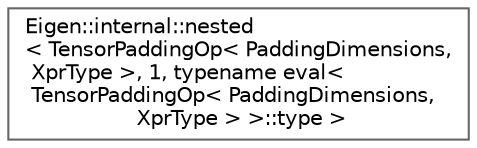 digraph "类继承关系图"
{
 // LATEX_PDF_SIZE
  bgcolor="transparent";
  edge [fontname=Helvetica,fontsize=10,labelfontname=Helvetica,labelfontsize=10];
  node [fontname=Helvetica,fontsize=10,shape=box,height=0.2,width=0.4];
  rankdir="LR";
  Node0 [id="Node000000",label="Eigen::internal::nested\l\< TensorPaddingOp\< PaddingDimensions,\l XprType \>, 1, typename eval\<\l TensorPaddingOp\< PaddingDimensions,\l XprType \> \>::type \>",height=0.2,width=0.4,color="grey40", fillcolor="white", style="filled",URL="$struct_eigen_1_1internal_1_1nested_3_01_tensor_padding_op_3_01_padding_dimensions_00_01_xpr_type5274dc122ae52b0a0b0b3a8c02d9f9cb.html",tooltip=" "];
}
